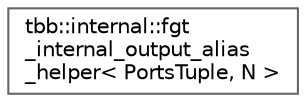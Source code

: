 digraph "类继承关系图"
{
 // LATEX_PDF_SIZE
  bgcolor="transparent";
  edge [fontname=Helvetica,fontsize=10,labelfontname=Helvetica,labelfontsize=10];
  node [fontname=Helvetica,fontsize=10,shape=box,height=0.2,width=0.4];
  rankdir="LR";
  Node0 [id="Node000000",label="tbb::internal::fgt\l_internal_output_alias\l_helper\< PortsTuple, N \>",height=0.2,width=0.4,color="grey40", fillcolor="white", style="filled",URL="$structtbb_1_1internal_1_1fgt__internal__output__alias__helper.html",tooltip=" "];
}
